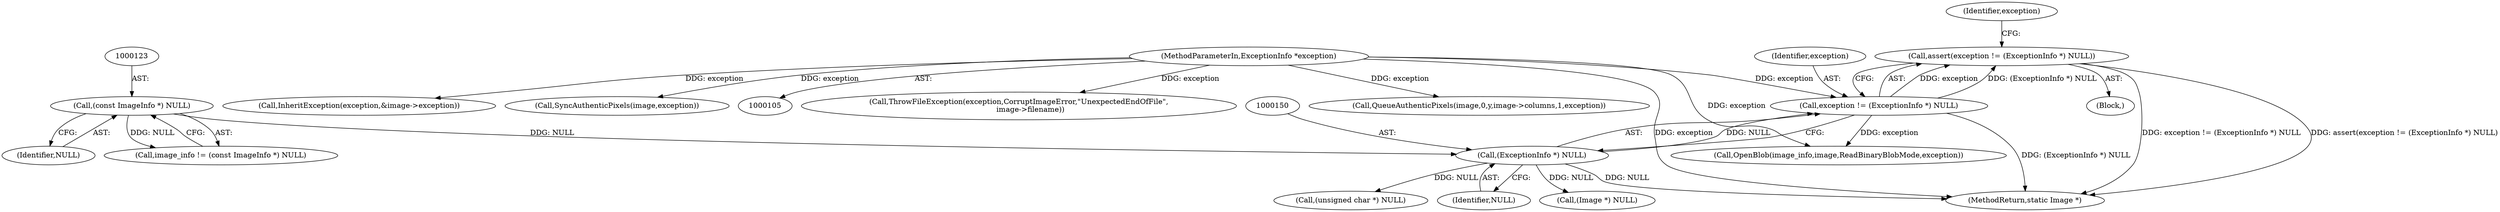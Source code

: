 digraph "0_ImageMagick_f6e9d0d9955e85bdd7540b251cd50d598dacc5e6_1@API" {
"1000146" [label="(Call,assert(exception != (ExceptionInfo *) NULL))"];
"1000147" [label="(Call,exception != (ExceptionInfo *) NULL)"];
"1000107" [label="(MethodParameterIn,ExceptionInfo *exception)"];
"1000149" [label="(Call,(ExceptionInfo *) NULL)"];
"1000122" [label="(Call,(const ImageInfo *) NULL)"];
"1000294" [label="(Call,(unsigned char *) NULL)"];
"1000452" [label="(Call,ThrowFileException(exception,CorruptImageError,\"UnexpectedEndOfFile\",\n          image->filename))"];
"1000108" [label="(Block,)"];
"1000549" [label="(MethodReturn,static Image *)"];
"1000155" [label="(Identifier,exception)"];
"1000151" [label="(Identifier,NULL)"];
"1000164" [label="(Call,OpenBlob(image_info,image,ReadBinaryBlobMode,exception))"];
"1000147" [label="(Call,exception != (ExceptionInfo *) NULL)"];
"1000107" [label="(MethodParameterIn,ExceptionInfo *exception)"];
"1000149" [label="(Call,(ExceptionInfo *) NULL)"];
"1000122" [label="(Call,(const ImageInfo *) NULL)"];
"1000341" [label="(Call,QueueAuthenticPixels(image,0,y,image->columns,1,exception))"];
"1000120" [label="(Call,image_info != (const ImageInfo *) NULL)"];
"1000269" [label="(Call,InheritException(exception,&image->exception))"];
"1000148" [label="(Identifier,exception)"];
"1000146" [label="(Call,assert(exception != (ExceptionInfo *) NULL))"];
"1000410" [label="(Call,SyncAuthenticPixels(image,exception))"];
"1000179" [label="(Call,(Image *) NULL)"];
"1000124" [label="(Identifier,NULL)"];
"1000146" -> "1000108"  [label="AST: "];
"1000146" -> "1000147"  [label="CFG: "];
"1000147" -> "1000146"  [label="AST: "];
"1000155" -> "1000146"  [label="CFG: "];
"1000146" -> "1000549"  [label="DDG: assert(exception != (ExceptionInfo *) NULL)"];
"1000146" -> "1000549"  [label="DDG: exception != (ExceptionInfo *) NULL"];
"1000147" -> "1000146"  [label="DDG: exception"];
"1000147" -> "1000146"  [label="DDG: (ExceptionInfo *) NULL"];
"1000147" -> "1000149"  [label="CFG: "];
"1000148" -> "1000147"  [label="AST: "];
"1000149" -> "1000147"  [label="AST: "];
"1000147" -> "1000549"  [label="DDG: (ExceptionInfo *) NULL"];
"1000107" -> "1000147"  [label="DDG: exception"];
"1000149" -> "1000147"  [label="DDG: NULL"];
"1000147" -> "1000164"  [label="DDG: exception"];
"1000107" -> "1000105"  [label="AST: "];
"1000107" -> "1000549"  [label="DDG: exception"];
"1000107" -> "1000164"  [label="DDG: exception"];
"1000107" -> "1000269"  [label="DDG: exception"];
"1000107" -> "1000341"  [label="DDG: exception"];
"1000107" -> "1000410"  [label="DDG: exception"];
"1000107" -> "1000452"  [label="DDG: exception"];
"1000149" -> "1000151"  [label="CFG: "];
"1000150" -> "1000149"  [label="AST: "];
"1000151" -> "1000149"  [label="AST: "];
"1000149" -> "1000549"  [label="DDG: NULL"];
"1000122" -> "1000149"  [label="DDG: NULL"];
"1000149" -> "1000179"  [label="DDG: NULL"];
"1000149" -> "1000294"  [label="DDG: NULL"];
"1000122" -> "1000120"  [label="AST: "];
"1000122" -> "1000124"  [label="CFG: "];
"1000123" -> "1000122"  [label="AST: "];
"1000124" -> "1000122"  [label="AST: "];
"1000120" -> "1000122"  [label="CFG: "];
"1000122" -> "1000120"  [label="DDG: NULL"];
}
